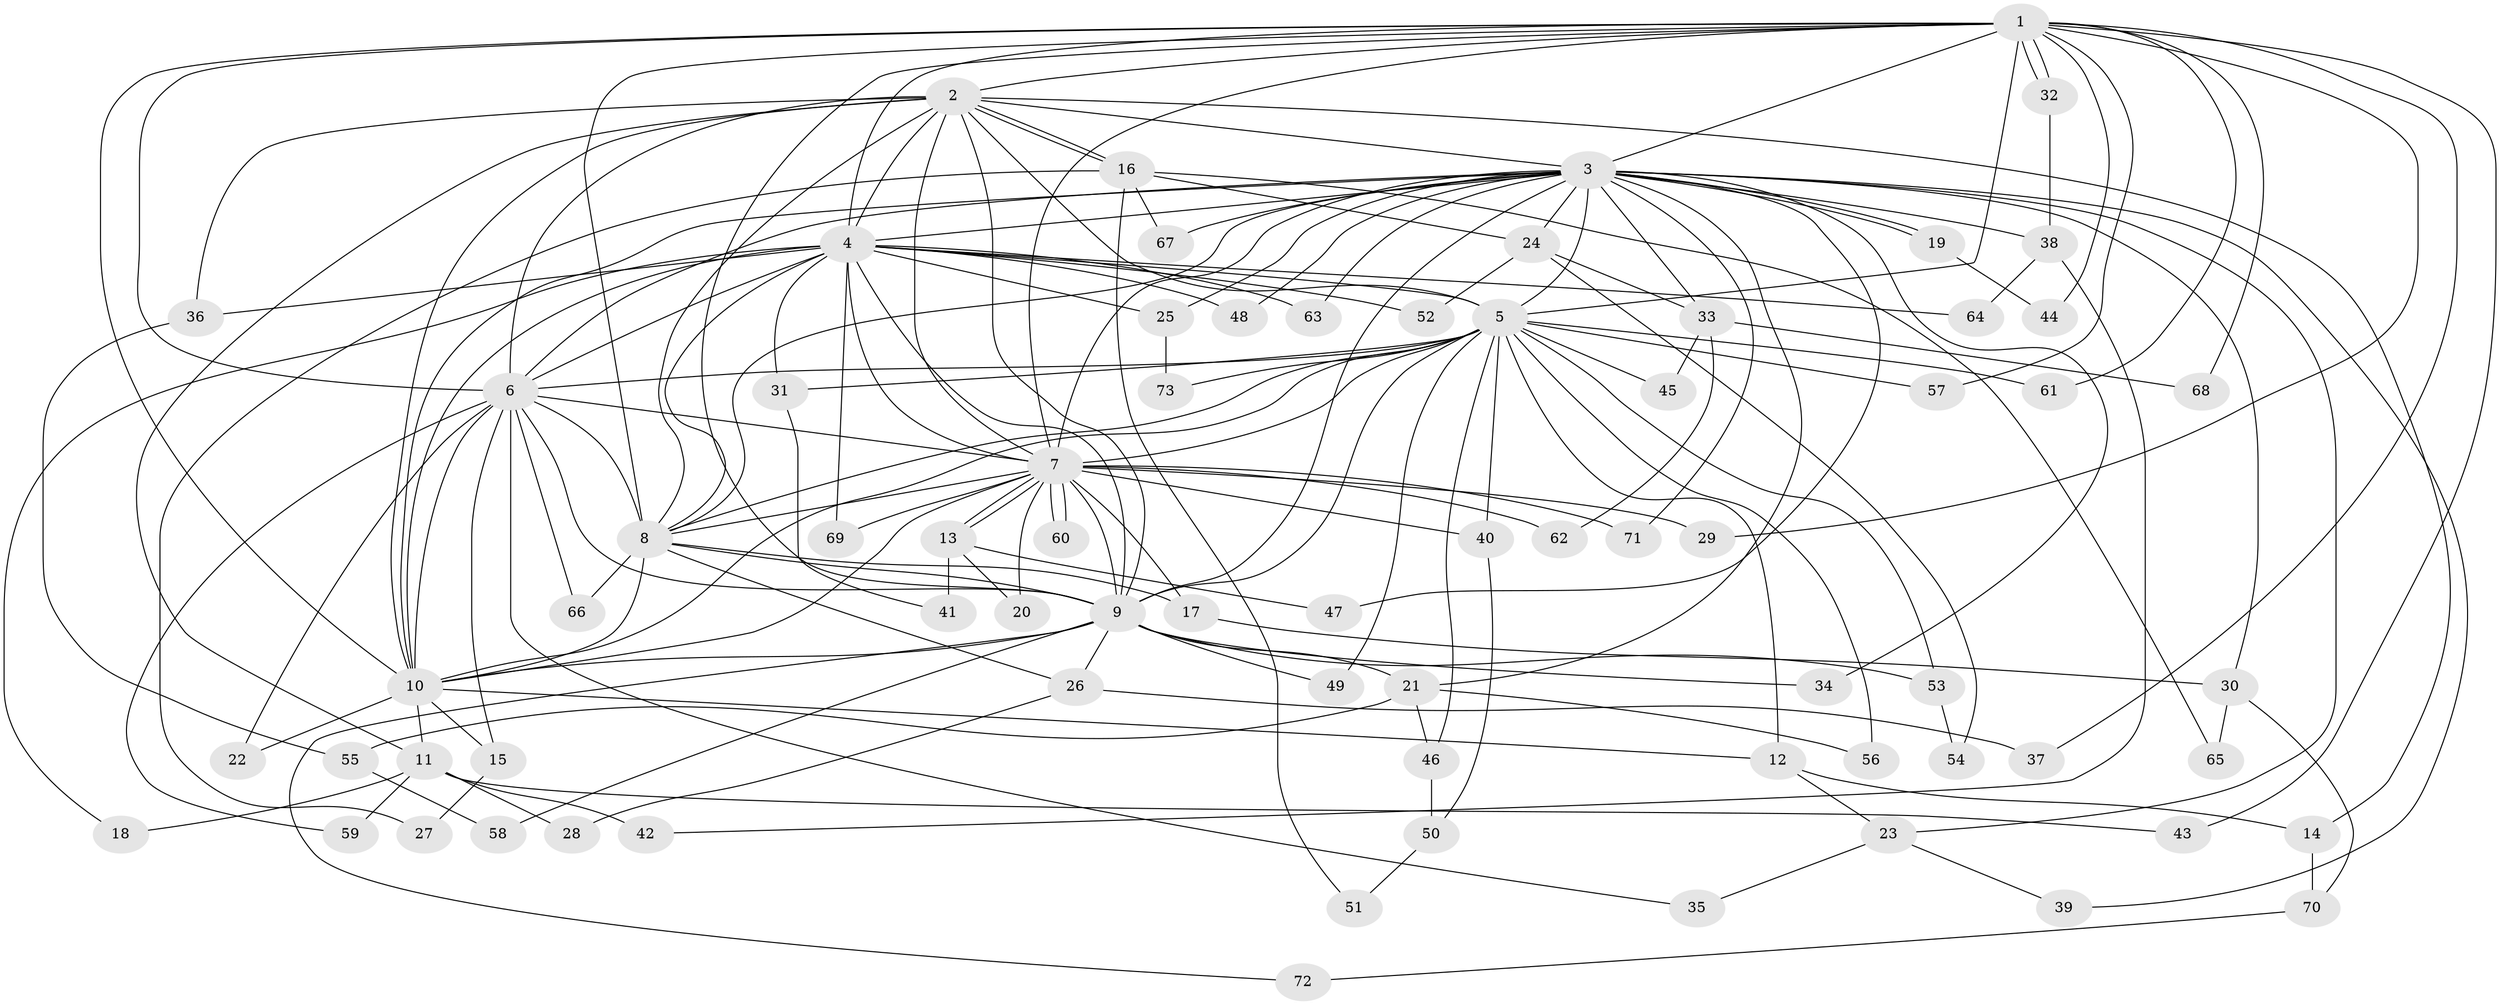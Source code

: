 // coarse degree distribution, {17: 0.0196078431372549, 20: 0.0196078431372549, 24: 0.0196078431372549, 16: 0.0196078431372549, 11: 0.0196078431372549, 18: 0.0196078431372549, 10: 0.0196078431372549, 14: 0.0196078431372549, 12: 0.0196078431372549, 7: 0.0392156862745098, 4: 0.09803921568627451, 5: 0.09803921568627451, 2: 0.49019607843137253, 3: 0.09803921568627451}
// Generated by graph-tools (version 1.1) at 2025/23/03/03/25 07:23:38]
// undirected, 73 vertices, 171 edges
graph export_dot {
graph [start="1"]
  node [color=gray90,style=filled];
  1;
  2;
  3;
  4;
  5;
  6;
  7;
  8;
  9;
  10;
  11;
  12;
  13;
  14;
  15;
  16;
  17;
  18;
  19;
  20;
  21;
  22;
  23;
  24;
  25;
  26;
  27;
  28;
  29;
  30;
  31;
  32;
  33;
  34;
  35;
  36;
  37;
  38;
  39;
  40;
  41;
  42;
  43;
  44;
  45;
  46;
  47;
  48;
  49;
  50;
  51;
  52;
  53;
  54;
  55;
  56;
  57;
  58;
  59;
  60;
  61;
  62;
  63;
  64;
  65;
  66;
  67;
  68;
  69;
  70;
  71;
  72;
  73;
  1 -- 2;
  1 -- 3;
  1 -- 4;
  1 -- 5;
  1 -- 6;
  1 -- 7;
  1 -- 8;
  1 -- 9;
  1 -- 10;
  1 -- 29;
  1 -- 32;
  1 -- 32;
  1 -- 37;
  1 -- 43;
  1 -- 44;
  1 -- 57;
  1 -- 61;
  1 -- 68;
  2 -- 3;
  2 -- 4;
  2 -- 5;
  2 -- 6;
  2 -- 7;
  2 -- 8;
  2 -- 9;
  2 -- 10;
  2 -- 11;
  2 -- 14;
  2 -- 16;
  2 -- 16;
  2 -- 36;
  3 -- 4;
  3 -- 5;
  3 -- 6;
  3 -- 7;
  3 -- 8;
  3 -- 9;
  3 -- 10;
  3 -- 19;
  3 -- 19;
  3 -- 21;
  3 -- 23;
  3 -- 24;
  3 -- 25;
  3 -- 30;
  3 -- 33;
  3 -- 34;
  3 -- 38;
  3 -- 39;
  3 -- 47;
  3 -- 48;
  3 -- 63;
  3 -- 67;
  3 -- 71;
  4 -- 5;
  4 -- 6;
  4 -- 7;
  4 -- 8;
  4 -- 9;
  4 -- 10;
  4 -- 18;
  4 -- 25;
  4 -- 31;
  4 -- 36;
  4 -- 48;
  4 -- 52;
  4 -- 63;
  4 -- 64;
  4 -- 69;
  5 -- 6;
  5 -- 7;
  5 -- 8;
  5 -- 9;
  5 -- 10;
  5 -- 12;
  5 -- 31;
  5 -- 40;
  5 -- 45;
  5 -- 46;
  5 -- 49;
  5 -- 53;
  5 -- 56;
  5 -- 57;
  5 -- 61;
  5 -- 73;
  6 -- 7;
  6 -- 8;
  6 -- 9;
  6 -- 10;
  6 -- 15;
  6 -- 22;
  6 -- 35;
  6 -- 59;
  6 -- 66;
  7 -- 8;
  7 -- 9;
  7 -- 10;
  7 -- 13;
  7 -- 13;
  7 -- 17;
  7 -- 20;
  7 -- 29;
  7 -- 40;
  7 -- 60;
  7 -- 60;
  7 -- 62;
  7 -- 69;
  7 -- 71;
  8 -- 9;
  8 -- 10;
  8 -- 17;
  8 -- 26;
  8 -- 66;
  9 -- 10;
  9 -- 21;
  9 -- 26;
  9 -- 34;
  9 -- 49;
  9 -- 53;
  9 -- 58;
  9 -- 72;
  10 -- 11;
  10 -- 12;
  10 -- 15;
  10 -- 22;
  11 -- 18;
  11 -- 28;
  11 -- 42;
  11 -- 43;
  11 -- 59;
  12 -- 14;
  12 -- 23;
  13 -- 20;
  13 -- 41;
  13 -- 47;
  14 -- 70;
  15 -- 27;
  16 -- 24;
  16 -- 27;
  16 -- 51;
  16 -- 65;
  16 -- 67;
  17 -- 30;
  19 -- 44;
  21 -- 46;
  21 -- 55;
  21 -- 56;
  23 -- 35;
  23 -- 39;
  24 -- 33;
  24 -- 52;
  24 -- 54;
  25 -- 73;
  26 -- 28;
  26 -- 37;
  30 -- 65;
  30 -- 70;
  31 -- 41;
  32 -- 38;
  33 -- 45;
  33 -- 62;
  33 -- 68;
  36 -- 55;
  38 -- 42;
  38 -- 64;
  40 -- 50;
  46 -- 50;
  50 -- 51;
  53 -- 54;
  55 -- 58;
  70 -- 72;
}
